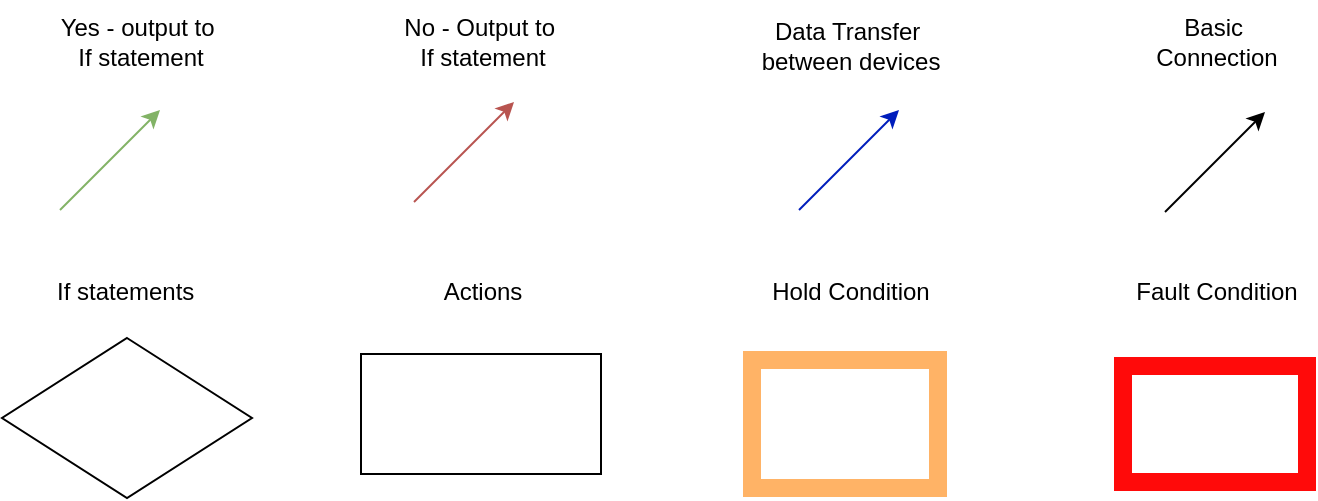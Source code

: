 <mxfile version="24.4.0" type="device">
  <diagram name="Page-1" id="_c2SVC8IjUEgSGlnL7k4">
    <mxGraphModel dx="2058" dy="1180" grid="0" gridSize="10" guides="1" tooltips="1" connect="1" arrows="1" fold="1" page="0" pageScale="1" pageWidth="850" pageHeight="1100" math="0" shadow="0">
      <root>
        <mxCell id="0" />
        <mxCell id="1" parent="0" />
        <mxCell id="SMNFbpSsobaaPwKaLSS2-2" value="" style="endArrow=classic;html=1;rounded=0;fillColor=#d5e8d4;strokeColor=#82b366;" parent="1" edge="1">
          <mxGeometry width="50" height="50" relative="1" as="geometry">
            <mxPoint x="155" y="422" as="sourcePoint" />
            <mxPoint x="205" y="372" as="targetPoint" />
          </mxGeometry>
        </mxCell>
        <mxCell id="SMNFbpSsobaaPwKaLSS2-3" value="" style="endArrow=classic;html=1;rounded=0;fillColor=#f8cecc;strokeColor=#b85450;" parent="1" edge="1">
          <mxGeometry width="50" height="50" relative="1" as="geometry">
            <mxPoint x="332" y="418" as="sourcePoint" />
            <mxPoint x="382" y="368" as="targetPoint" />
          </mxGeometry>
        </mxCell>
        <mxCell id="SMNFbpSsobaaPwKaLSS2-4" value="" style="endArrow=classic;html=1;rounded=0;fillColor=#0050ef;strokeColor=#001DBC;" parent="1" edge="1">
          <mxGeometry width="50" height="50" relative="1" as="geometry">
            <mxPoint x="524.5" y="422" as="sourcePoint" />
            <mxPoint x="574.5" y="372" as="targetPoint" />
          </mxGeometry>
        </mxCell>
        <mxCell id="SMNFbpSsobaaPwKaLSS2-5" value="" style="endArrow=classic;html=1;rounded=0;fillColor=#0050ef;strokeColor=#000000;" parent="1" edge="1">
          <mxGeometry width="50" height="50" relative="1" as="geometry">
            <mxPoint x="707.5" y="423" as="sourcePoint" />
            <mxPoint x="757.5" y="373" as="targetPoint" />
          </mxGeometry>
        </mxCell>
        <mxCell id="SMNFbpSsobaaPwKaLSS2-6" value="Yes - output to&amp;nbsp;&lt;div&gt;If statement&lt;/div&gt;" style="text;html=1;align=center;verticalAlign=middle;resizable=0;points=[];autosize=1;strokeColor=none;fillColor=none;" parent="1" vertex="1">
          <mxGeometry x="146" y="317" width="98" height="41" as="geometry" />
        </mxCell>
        <mxCell id="SMNFbpSsobaaPwKaLSS2-7" value="No - Output to&amp;nbsp;&lt;div&gt;I&lt;span style=&quot;background-color: initial;&quot;&gt;f statement&lt;/span&gt;&lt;/div&gt;" style="text;html=1;align=center;verticalAlign=middle;resizable=0;points=[];autosize=1;strokeColor=none;fillColor=none;" parent="1" vertex="1">
          <mxGeometry x="317" y="317" width="97" height="41" as="geometry" />
        </mxCell>
        <mxCell id="SMNFbpSsobaaPwKaLSS2-8" value="Data Transfer&amp;nbsp;&lt;div&gt;between devices&lt;/div&gt;" style="text;html=1;align=center;verticalAlign=middle;resizable=0;points=[];autosize=1;strokeColor=none;fillColor=none;" parent="1" vertex="1">
          <mxGeometry x="496" y="319" width="107" height="41" as="geometry" />
        </mxCell>
        <mxCell id="SMNFbpSsobaaPwKaLSS2-9" value="" style="rhombus;whiteSpace=wrap;html=1;" parent="1" vertex="1">
          <mxGeometry x="126" y="486" width="125" height="80" as="geometry" />
        </mxCell>
        <mxCell id="SMNFbpSsobaaPwKaLSS2-10" value="If statements&amp;nbsp;" style="text;html=1;align=center;verticalAlign=middle;resizable=0;points=[];autosize=1;strokeColor=none;fillColor=none;" parent="1" vertex="1">
          <mxGeometry x="144" y="450" width="90" height="26" as="geometry" />
        </mxCell>
        <mxCell id="SMNFbpSsobaaPwKaLSS2-11" value="" style="rounded=0;whiteSpace=wrap;html=1;" parent="1" vertex="1">
          <mxGeometry x="305.5" y="494" width="120" height="60" as="geometry" />
        </mxCell>
        <mxCell id="SMNFbpSsobaaPwKaLSS2-12" value="Actions" style="text;html=1;align=center;verticalAlign=middle;resizable=0;points=[];autosize=1;strokeColor=none;fillColor=none;" parent="1" vertex="1">
          <mxGeometry x="337.5" y="450" width="57" height="26" as="geometry" />
        </mxCell>
        <mxCell id="SMNFbpSsobaaPwKaLSS2-13" value="Basic&amp;nbsp;&lt;div&gt;Connection&lt;/div&gt;" style="text;html=1;align=center;verticalAlign=middle;resizable=0;points=[];autosize=1;strokeColor=none;fillColor=none;" parent="1" vertex="1">
          <mxGeometry x="693" y="317" width="79" height="41" as="geometry" />
        </mxCell>
        <mxCell id="SMNFbpSsobaaPwKaLSS2-15" value="" style="rounded=0;whiteSpace=wrap;html=1;fillColor=none;strokeColor=#FFB366;strokeWidth=9;" parent="1" vertex="1">
          <mxGeometry x="501" y="497" width="93" height="64" as="geometry" />
        </mxCell>
        <mxCell id="SMNFbpSsobaaPwKaLSS2-16" value="" style="rounded=0;whiteSpace=wrap;html=1;fillColor=none;strokeColor=#FF0A0A;strokeWidth=9;" parent="1" vertex="1">
          <mxGeometry x="686.5" y="500" width="92" height="58" as="geometry" />
        </mxCell>
        <mxCell id="SMNFbpSsobaaPwKaLSS2-17" value="Hold Condition" style="text;html=1;align=center;verticalAlign=middle;resizable=0;points=[];autosize=1;strokeColor=none;fillColor=none;" parent="1" vertex="1">
          <mxGeometry x="501" y="450" width="97" height="26" as="geometry" />
        </mxCell>
        <mxCell id="SMNFbpSsobaaPwKaLSS2-18" value="Fault Condition" style="text;html=1;align=center;verticalAlign=middle;resizable=0;points=[];autosize=1;strokeColor=none;fillColor=none;" parent="1" vertex="1">
          <mxGeometry x="683" y="450" width="99" height="26" as="geometry" />
        </mxCell>
      </root>
    </mxGraphModel>
  </diagram>
</mxfile>
